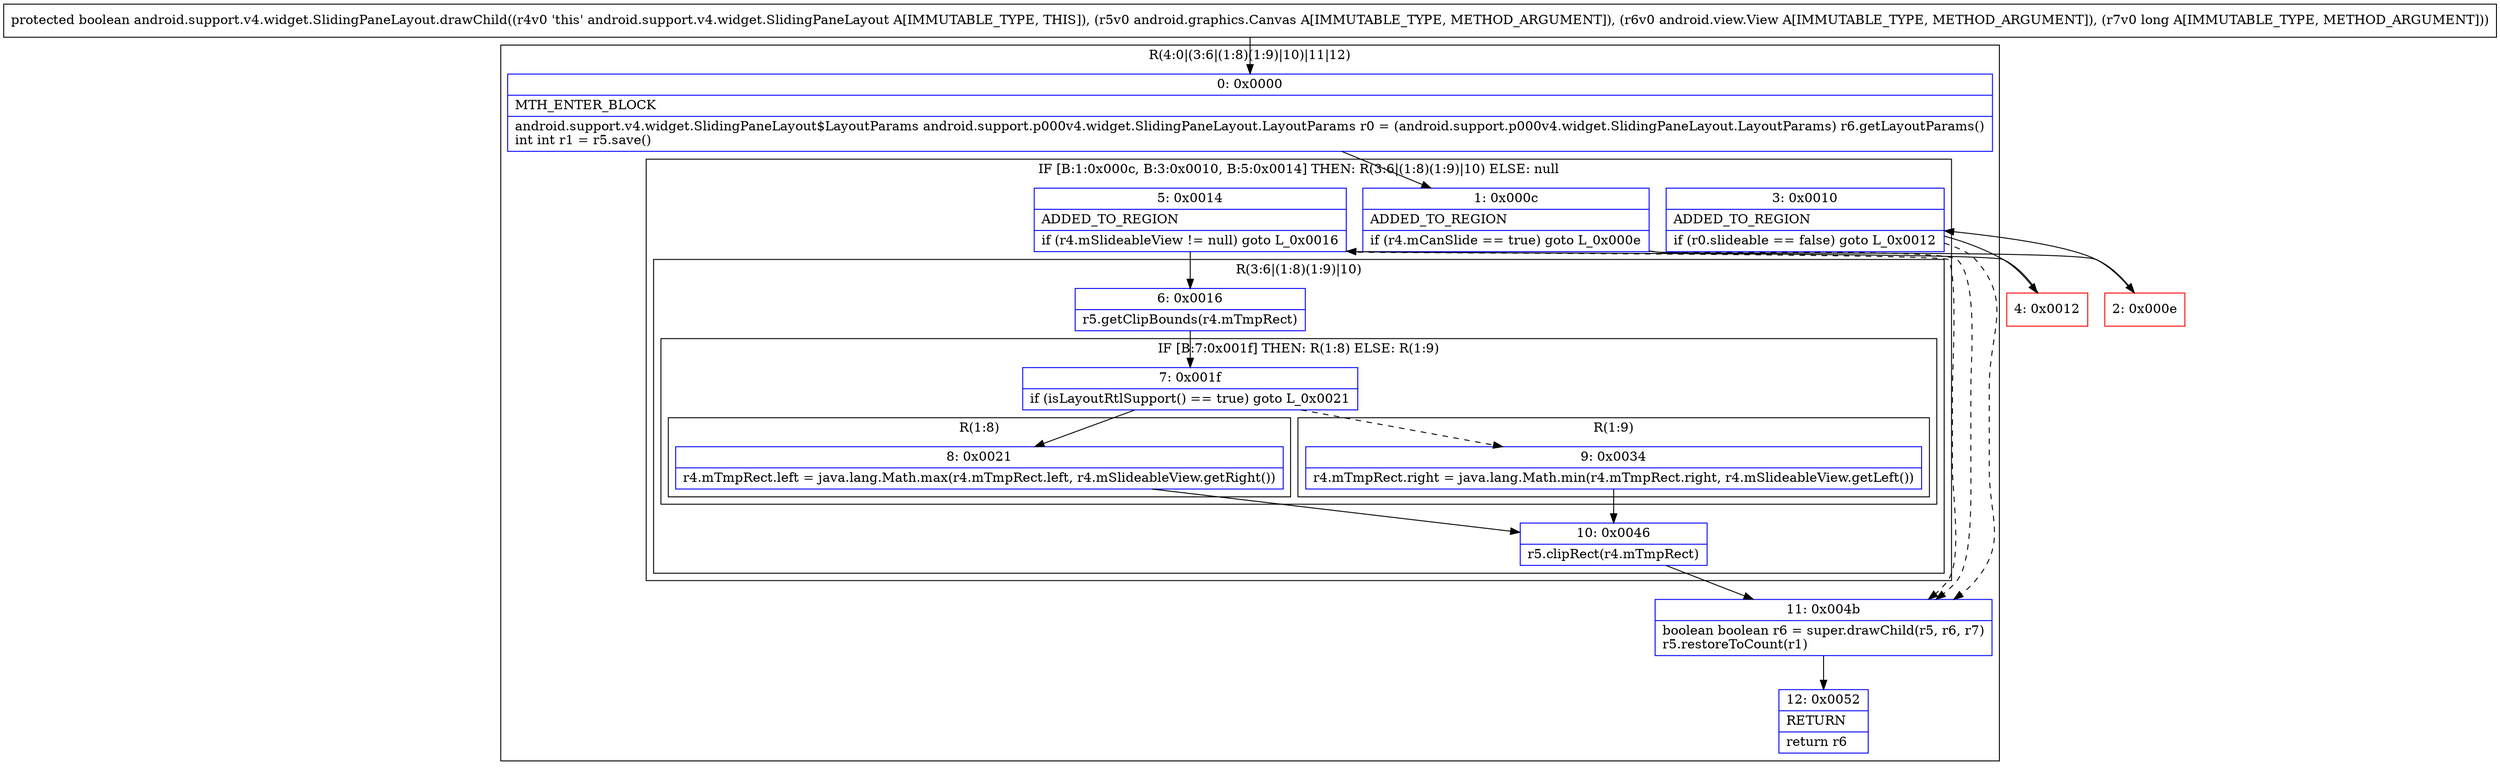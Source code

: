 digraph "CFG forandroid.support.v4.widget.SlidingPaneLayout.drawChild(Landroid\/graphics\/Canvas;Landroid\/view\/View;J)Z" {
subgraph cluster_Region_287075702 {
label = "R(4:0|(3:6|(1:8)(1:9)|10)|11|12)";
node [shape=record,color=blue];
Node_0 [shape=record,label="{0\:\ 0x0000|MTH_ENTER_BLOCK\l|android.support.v4.widget.SlidingPaneLayout$LayoutParams android.support.p000v4.widget.SlidingPaneLayout.LayoutParams r0 = (android.support.p000v4.widget.SlidingPaneLayout.LayoutParams) r6.getLayoutParams()\lint int r1 = r5.save()\l}"];
subgraph cluster_IfRegion_84636029 {
label = "IF [B:1:0x000c, B:3:0x0010, B:5:0x0014] THEN: R(3:6|(1:8)(1:9)|10) ELSE: null";
node [shape=record,color=blue];
Node_1 [shape=record,label="{1\:\ 0x000c|ADDED_TO_REGION\l|if (r4.mCanSlide == true) goto L_0x000e\l}"];
Node_3 [shape=record,label="{3\:\ 0x0010|ADDED_TO_REGION\l|if (r0.slideable == false) goto L_0x0012\l}"];
Node_5 [shape=record,label="{5\:\ 0x0014|ADDED_TO_REGION\l|if (r4.mSlideableView != null) goto L_0x0016\l}"];
subgraph cluster_Region_1586031648 {
label = "R(3:6|(1:8)(1:9)|10)";
node [shape=record,color=blue];
Node_6 [shape=record,label="{6\:\ 0x0016|r5.getClipBounds(r4.mTmpRect)\l}"];
subgraph cluster_IfRegion_94616396 {
label = "IF [B:7:0x001f] THEN: R(1:8) ELSE: R(1:9)";
node [shape=record,color=blue];
Node_7 [shape=record,label="{7\:\ 0x001f|if (isLayoutRtlSupport() == true) goto L_0x0021\l}"];
subgraph cluster_Region_1244589088 {
label = "R(1:8)";
node [shape=record,color=blue];
Node_8 [shape=record,label="{8\:\ 0x0021|r4.mTmpRect.left = java.lang.Math.max(r4.mTmpRect.left, r4.mSlideableView.getRight())\l}"];
}
subgraph cluster_Region_1569560887 {
label = "R(1:9)";
node [shape=record,color=blue];
Node_9 [shape=record,label="{9\:\ 0x0034|r4.mTmpRect.right = java.lang.Math.min(r4.mTmpRect.right, r4.mSlideableView.getLeft())\l}"];
}
}
Node_10 [shape=record,label="{10\:\ 0x0046|r5.clipRect(r4.mTmpRect)\l}"];
}
}
Node_11 [shape=record,label="{11\:\ 0x004b|boolean boolean r6 = super.drawChild(r5, r6, r7)\lr5.restoreToCount(r1)\l}"];
Node_12 [shape=record,label="{12\:\ 0x0052|RETURN\l|return r6\l}"];
}
Node_2 [shape=record,color=red,label="{2\:\ 0x000e}"];
Node_4 [shape=record,color=red,label="{4\:\ 0x0012}"];
MethodNode[shape=record,label="{protected boolean android.support.v4.widget.SlidingPaneLayout.drawChild((r4v0 'this' android.support.v4.widget.SlidingPaneLayout A[IMMUTABLE_TYPE, THIS]), (r5v0 android.graphics.Canvas A[IMMUTABLE_TYPE, METHOD_ARGUMENT]), (r6v0 android.view.View A[IMMUTABLE_TYPE, METHOD_ARGUMENT]), (r7v0 long A[IMMUTABLE_TYPE, METHOD_ARGUMENT])) }"];
MethodNode -> Node_0;
Node_0 -> Node_1;
Node_1 -> Node_2;
Node_1 -> Node_11[style=dashed];
Node_3 -> Node_4;
Node_3 -> Node_11[style=dashed];
Node_5 -> Node_6;
Node_5 -> Node_11[style=dashed];
Node_6 -> Node_7;
Node_7 -> Node_8;
Node_7 -> Node_9[style=dashed];
Node_8 -> Node_10;
Node_9 -> Node_10;
Node_10 -> Node_11;
Node_11 -> Node_12;
Node_2 -> Node_3;
Node_4 -> Node_5;
}

